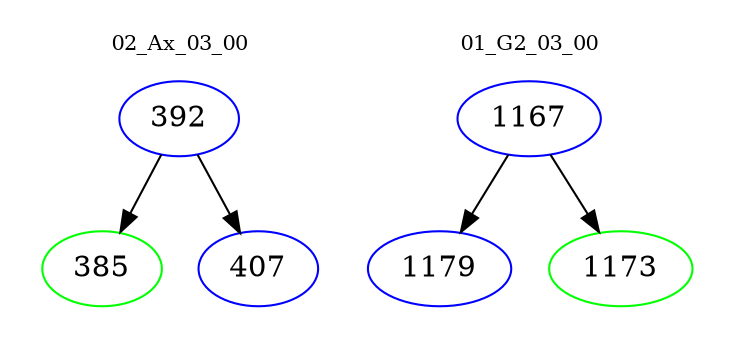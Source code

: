 digraph{
subgraph cluster_0 {
color = white
label = "02_Ax_03_00";
fontsize=10;
T0_392 [label="392", color="blue"]
T0_392 -> T0_385 [color="black"]
T0_385 [label="385", color="green"]
T0_392 -> T0_407 [color="black"]
T0_407 [label="407", color="blue"]
}
subgraph cluster_1 {
color = white
label = "01_G2_03_00";
fontsize=10;
T1_1167 [label="1167", color="blue"]
T1_1167 -> T1_1179 [color="black"]
T1_1179 [label="1179", color="blue"]
T1_1167 -> T1_1173 [color="black"]
T1_1173 [label="1173", color="green"]
}
}
